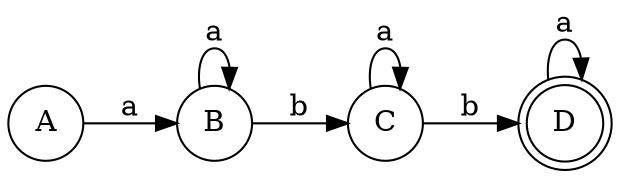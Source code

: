 digraph DFA {
    rankdir=LR;
    node [shape = circle];
    A;
    B;
    C;
    D [shape = doublecircle];
    A -> B [label = "a"];
    B -> B [label = "a"];
    B -> C [label = "b"];
    C -> C [label = "a"];
    C -> D [label = "b"];
    D -> D [label = "a"];
}